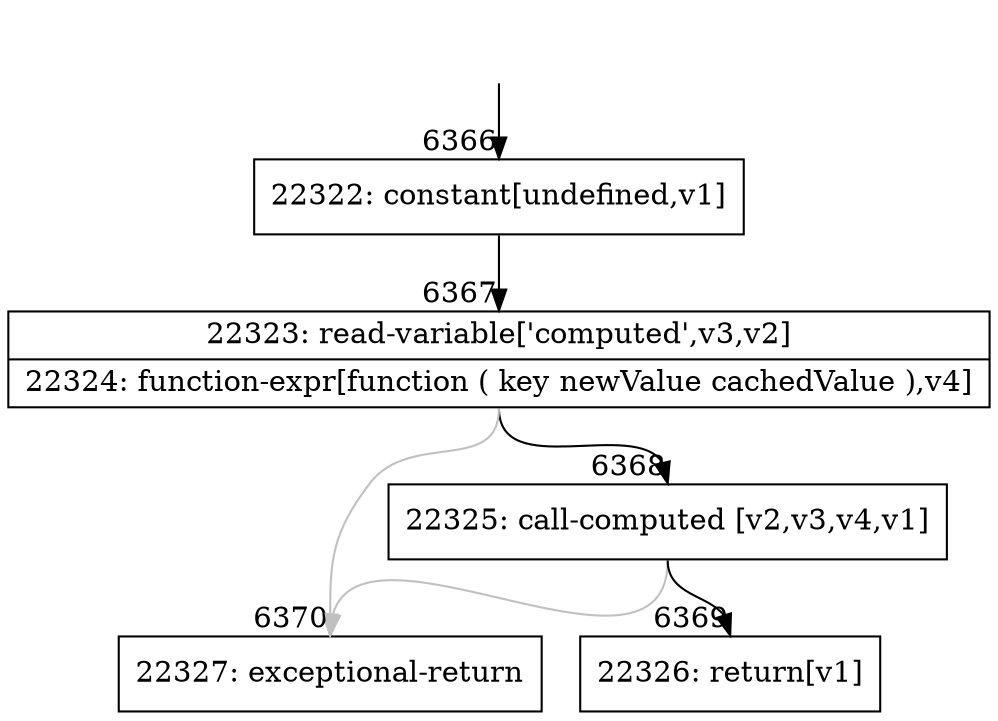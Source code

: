 digraph {
rankdir="TD"
BB_entry520[shape=none,label=""];
BB_entry520 -> BB6366 [tailport=s, headport=n, headlabel="    6366"]
BB6366 [shape=record label="{22322: constant[undefined,v1]}" ] 
BB6366 -> BB6367 [tailport=s, headport=n, headlabel="      6367"]
BB6367 [shape=record label="{22323: read-variable['computed',v3,v2]|22324: function-expr[function ( key newValue cachedValue ),v4]}" ] 
BB6367 -> BB6368 [tailport=s, headport=n, headlabel="      6368"]
BB6367 -> BB6370 [tailport=s, headport=n, color=gray, headlabel="      6370"]
BB6368 [shape=record label="{22325: call-computed [v2,v3,v4,v1]}" ] 
BB6368 -> BB6369 [tailport=s, headport=n, headlabel="      6369"]
BB6368 -> BB6370 [tailport=s, headport=n, color=gray]
BB6369 [shape=record label="{22326: return[v1]}" ] 
BB6370 [shape=record label="{22327: exceptional-return}" ] 
//#$~ 11880
}
